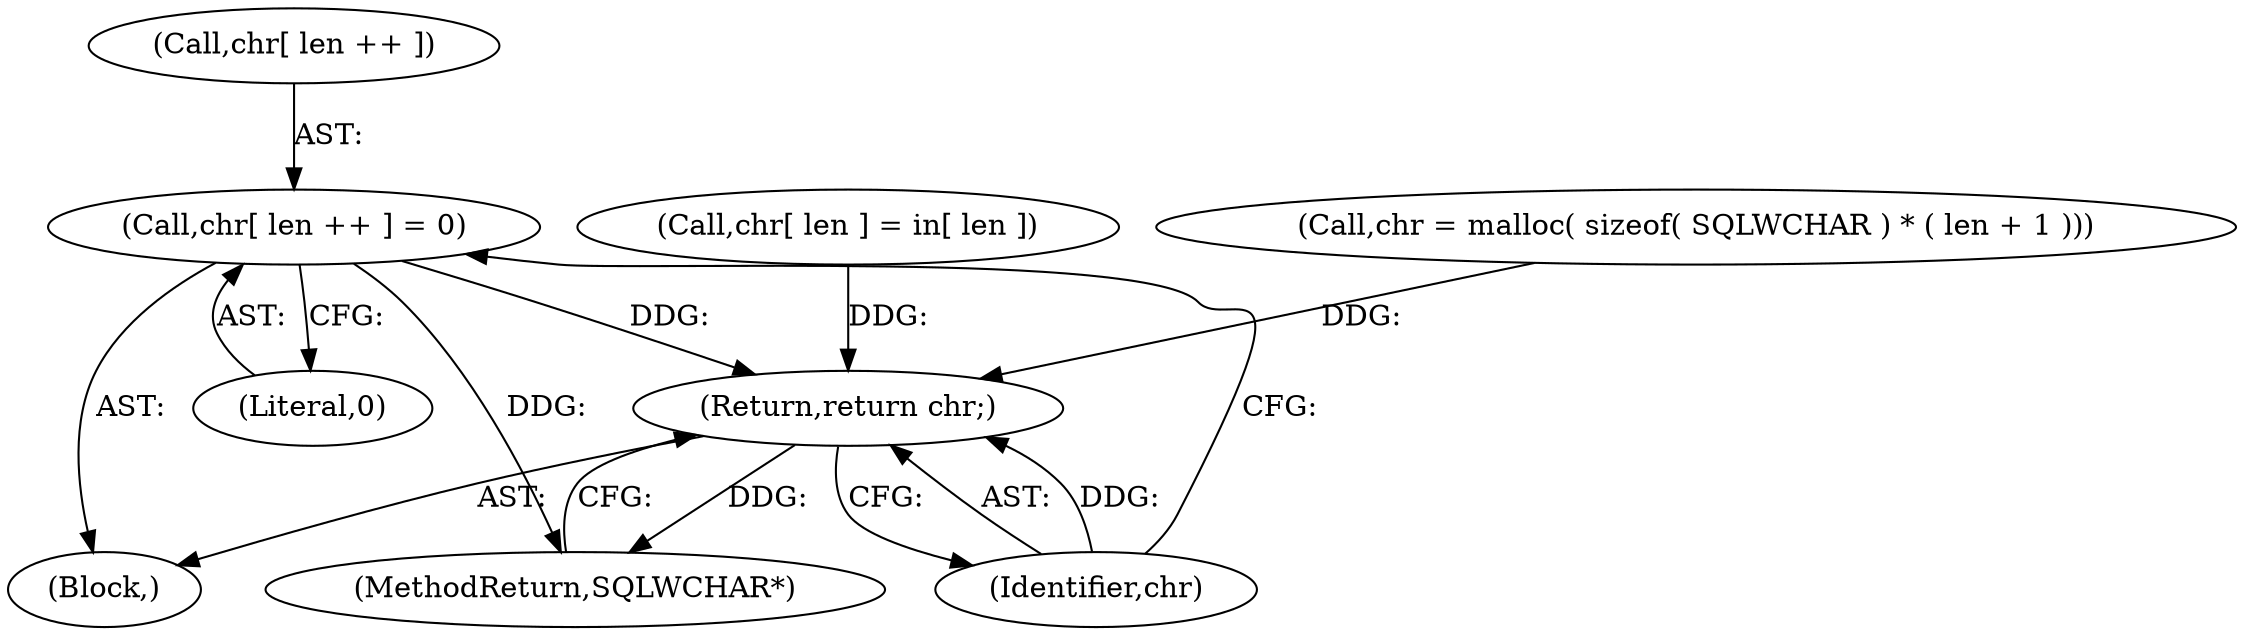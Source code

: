 digraph "0_unixODBC_45ef78e037f578b15fc58938a3a3251655e71d6f#diff-d52750c7ba4e594410438569d8e2963aL24_5@array" {
"1000151" [label="(Call,chr[ len ++ ] = 0)"];
"1000157" [label="(Return,return chr;)"];
"1000102" [label="(Block,)"];
"1000152" [label="(Call,chr[ len ++ ])"];
"1000156" [label="(Literal,0)"];
"1000159" [label="(MethodReturn,SQLWCHAR*)"];
"1000142" [label="(Call,chr[ len ] = in[ len ])"];
"1000151" [label="(Call,chr[ len ++ ] = 0)"];
"1000158" [label="(Identifier,chr)"];
"1000157" [label="(Return,return chr;)"];
"1000123" [label="(Call,chr = malloc( sizeof( SQLWCHAR ) * ( len + 1 )))"];
"1000151" -> "1000102"  [label="AST: "];
"1000151" -> "1000156"  [label="CFG: "];
"1000152" -> "1000151"  [label="AST: "];
"1000156" -> "1000151"  [label="AST: "];
"1000158" -> "1000151"  [label="CFG: "];
"1000151" -> "1000159"  [label="DDG: "];
"1000151" -> "1000157"  [label="DDG: "];
"1000157" -> "1000102"  [label="AST: "];
"1000157" -> "1000158"  [label="CFG: "];
"1000158" -> "1000157"  [label="AST: "];
"1000159" -> "1000157"  [label="CFG: "];
"1000157" -> "1000159"  [label="DDG: "];
"1000158" -> "1000157"  [label="DDG: "];
"1000142" -> "1000157"  [label="DDG: "];
"1000123" -> "1000157"  [label="DDG: "];
}
